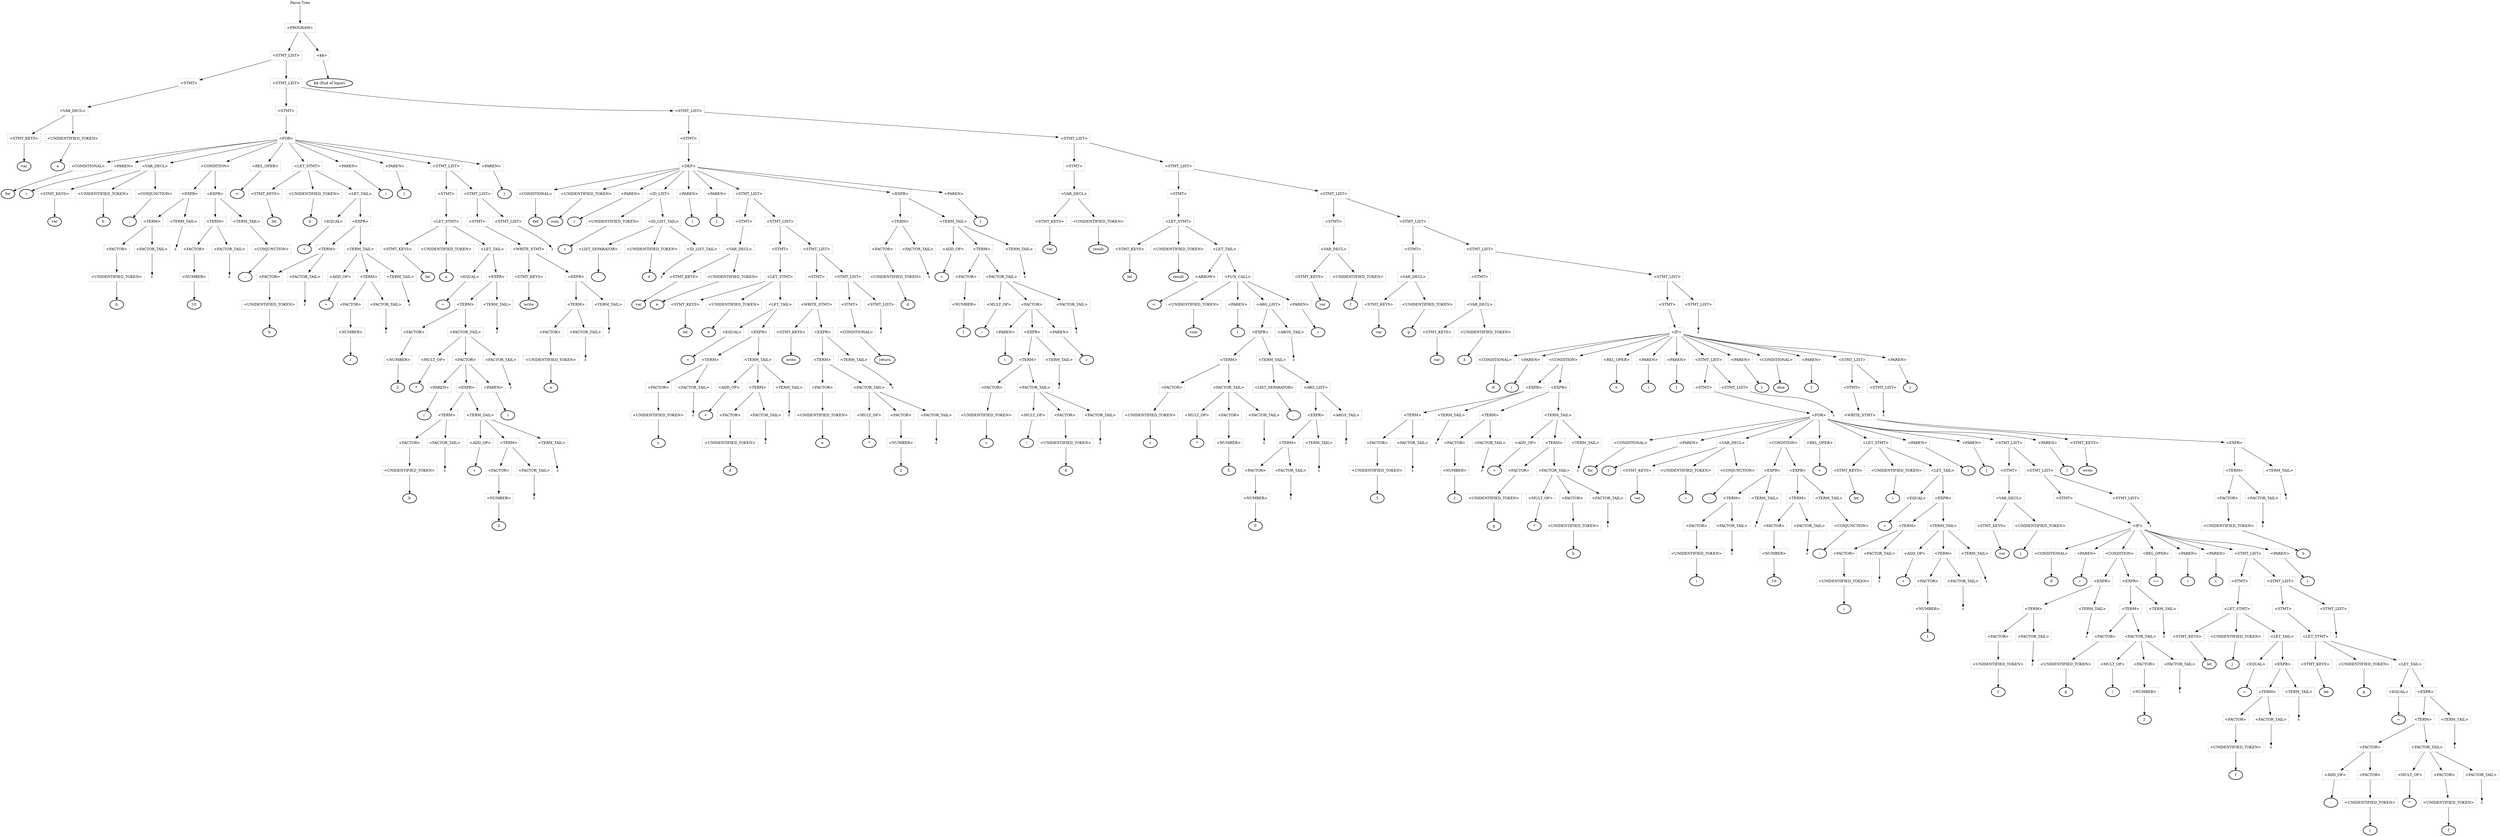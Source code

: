 digraph ParseTree {
graph[ranksep=1];
node[shape=rect,style=dotted];

0[label="Parse Tree",shape=plain];
0->{1[label="<PROGRAM>"]};
1->{2[label="<STMT_LIST>"]};
2->{3[label="<STMT>"]};
3->{4[label="<VAR_DECL>"]};
4->{5[label="<STMT_KEYS>"]};
5->{6[label="var",shape=oval,style=bold]};
4->{7[label="<UNIDENTIFIED_TOKEN>"]};
7->{8[label="a",shape=oval,style=bold]};
2->{9[label="<STMT_LIST>"]};
9->{10[label="<STMT>"]};
10->{11[label="<FOR>"]};
11->{12[label="<CONDITIONAL>"]};
12->{13[label="for",shape=oval,style=bold]};
11->{14[label="<PAREN>"]};
14->{15[label="(",shape=oval,style=bold]};
11->{16[label="<VAR_DECL>"]};
16->{17[label="<STMT_KEYS>"]};
17->{18[label="var",shape=oval,style=bold]};
16->{19[label="<UNIDENTIFIED_TOKEN>"]};
19->{20[label="b",shape=oval,style=bold]};
16->{21[label="<CONJUNCTION>"]};
21->{22[label=";",shape=oval,style=bold]};
11->{23[label="<CONDITION>"]};
23->{24[label="<EXPR>"]};
24->{25[label="<TERM>"]};
25->{26[label="<FACTOR>"]};
26->{27[label="<UNIDENTIFIED_TOKEN>"]};
27->{28[label="b",shape=oval,style=bold]};
25->{29[label="<FACTOR_TAIL>"]};
29->{30[label="&epsilon;",shape=plain]};
24->{31[label="<TERM_TAIL>"]};
31->{32[label="&epsilon;",shape=plain]};
11->{33[label="<REL_OPER>"]};
33->{34[label="<",shape=oval,style=bold]};
23->{35[label="<EXPR>"]};
35->{36[label="<TERM>"]};
36->{37[label="<FACTOR>"]};
37->{38[label="<NUMBER>"]};
38->{39[label="10",shape=oval,style=bold]};
36->{40[label="<FACTOR_TAIL>"]};
40->{41[label="&epsilon;",shape=plain]};
35->{42[label="<TERM_TAIL>"]};
42->{43[label="<CONJUNCTION>"]};
43->{44[label=";",shape=oval,style=bold]};
11->{45[label="<LET_STMT>"]};
45->{46[label="<STMT_KEYS>"]};
46->{47[label="let",shape=oval,style=bold]};
45->{48[label="<UNIDENTIFIED_TOKEN>"]};
48->{49[label="b",shape=oval,style=bold]};
45->{50[label="<LET_TAIL>"]};
50->{51[label="<EQUAL>"]};
51->{52[label="=",shape=oval,style=bold]};
50->{53[label="<EXPR>"]};
53->{54[label="<TERM>"]};
54->{55[label="<FACTOR>"]};
55->{56[label="<UNIDENTIFIED_TOKEN>"]};
56->{57[label="b",shape=oval,style=bold]};
54->{58[label="<FACTOR_TAIL>"]};
58->{59[label="&epsilon;",shape=plain]};
53->{60[label="<TERM_TAIL>"]};
60->{61[label="<ADD_OP>"]};
61->{62[label="+",shape=oval,style=bold]};
60->{63[label="<TERM>"]};
63->{64[label="<FACTOR>"]};
64->{65[label="<NUMBER>"]};
65->{66[label="1",shape=oval,style=bold]};
63->{67[label="<FACTOR_TAIL>"]};
67->{68[label="&epsilon;",shape=plain]};
60->{69[label="<TERM_TAIL>"]};
69->{70[label="&epsilon;",shape=plain]};
11->{71[label="<PAREN>"]};
71->{72[label=")",shape=oval,style=bold]};
11->{73[label="<PAREN>"]};
73->{74[label="{",shape=oval,style=bold]};
11->{75[label="<STMT_LIST>"]};
75->{76[label="<STMT>"]};
76->{77[label="<LET_STMT>"]};
77->{78[label="<STMT_KEYS>"]};
78->{79[label="let",shape=oval,style=bold]};
77->{80[label="<UNIDENTIFIED_TOKEN>"]};
80->{81[label="a",shape=oval,style=bold]};
77->{82[label="<LET_TAIL>"]};
82->{83[label="<EQUAL>"]};
83->{84[label="=",shape=oval,style=bold]};
82->{85[label="<EXPR>"]};
85->{86[label="<TERM>"]};
86->{87[label="<FACTOR>"]};
87->{88[label="<NUMBER>"]};
88->{89[label="2",shape=oval,style=bold]};
86->{90[label="<FACTOR_TAIL>"]};
90->{91[label="<MULT_OP>"]};
91->{92[label="*",shape=oval,style=bold]};
90->{93[label="<FACTOR>"]};
93->{94[label="<PAREN>"]};
94->{95[label="(",shape=oval,style=bold]};
93->{96[label="<EXPR>"]};
96->{97[label="<TERM>"]};
97->{98[label="<FACTOR>"]};
98->{99[label="<UNIDENTIFIED_TOKEN>"]};
99->{100[label="b",shape=oval,style=bold]};
97->{101[label="<FACTOR_TAIL>"]};
101->{102[label="&epsilon;",shape=plain]};
96->{103[label="<TERM_TAIL>"]};
103->{104[label="<ADD_OP>"]};
104->{105[label="+",shape=oval,style=bold]};
103->{106[label="<TERM>"]};
106->{107[label="<FACTOR>"]};
107->{108[label="<NUMBER>"]};
108->{109[label="3",shape=oval,style=bold]};
106->{110[label="<FACTOR_TAIL>"]};
110->{111[label="&epsilon;",shape=plain]};
103->{112[label="<TERM_TAIL>"]};
112->{113[label="&epsilon;",shape=plain]};
93->{114[label="<PAREN>"]};
114->{115[label=")",shape=oval,style=bold]};
90->{116[label="<FACTOR_TAIL>"]};
116->{117[label="&epsilon;",shape=plain]};
85->{118[label="<TERM_TAIL>"]};
118->{119[label="&epsilon;",shape=plain]};
75->{120[label="<STMT_LIST>"]};
120->{121[label="<STMT>"]};
121->{122[label="<WRITE_STMT>"]};
122->{123[label="<STMT_KEYS>"]};
123->{124[label="write",shape=oval,style=bold]};
122->{125[label="<EXPR>"]};
125->{126[label="<TERM>"]};
126->{127[label="<FACTOR>"]};
127->{128[label="<UNIDENTIFIED_TOKEN>"]};
128->{129[label="a",shape=oval,style=bold]};
126->{130[label="<FACTOR_TAIL>"]};
130->{131[label="&epsilon;",shape=plain]};
125->{132[label="<TERM_TAIL>"]};
132->{133[label="&epsilon;",shape=plain]};
120->{134[label="<STMT_LIST>"]};
134->{135[label="&epsilon;",shape=plain]};
11->{136[label="<PAREN>"]};
136->{137[label="}",shape=oval,style=bold]};
9->{138[label="<STMT_LIST>"]};
138->{139[label="<STMT>"]};
139->{140[label="<DEF>"]};
140->{141[label="<CONDITIONAL>"]};
141->{142[label="def",shape=oval,style=bold]};
140->{143[label="<UNIDENTIFIED_TOKEN>"]};
143->{144[label="sum",shape=oval,style=bold]};
140->{145[label="<PAREN>"]};
145->{146[label="(",shape=oval,style=bold]};
140->{147[label="<ID_LIST>"]};
147->{148[label="<UNIDENTIFIED_TOKEN>"]};
148->{149[label="c",shape=oval,style=bold]};
147->{150[label="<ID_LIST_TAIL>"]};
150->{151[label="<LIST_SEPARATOR>"]};
151->{152[label=",",shape=oval,style=bold]};
150->{153[label="<UNIDENTIFIED_TOKEN>"]};
153->{154[label="d",shape=oval,style=bold]};
150->{155[label="<ID_LIST_TAIL>"]};
155->{156[label="&epsilon;",shape=plain]};
140->{157[label="<PAREN>"]};
157->{158[label=")",shape=oval,style=bold]};
140->{159[label="<PAREN>"]};
159->{160[label="{",shape=oval,style=bold]};
140->{161[label="<STMT_LIST>"]};
161->{162[label="<STMT>"]};
162->{163[label="<VAR_DECL>"]};
163->{164[label="<STMT_KEYS>"]};
164->{165[label="var",shape=oval,style=bold]};
163->{166[label="<UNIDENTIFIED_TOKEN>"]};
166->{167[label="e",shape=oval,style=bold]};
161->{168[label="<STMT_LIST>"]};
168->{169[label="<STMT>"]};
169->{170[label="<LET_STMT>"]};
170->{171[label="<STMT_KEYS>"]};
171->{172[label="let",shape=oval,style=bold]};
170->{173[label="<UNIDENTIFIED_TOKEN>"]};
173->{174[label="e",shape=oval,style=bold]};
170->{175[label="<LET_TAIL>"]};
175->{176[label="<EQUAL>"]};
176->{177[label="=",shape=oval,style=bold]};
175->{178[label="<EXPR>"]};
178->{179[label="<TERM>"]};
179->{180[label="<FACTOR>"]};
180->{181[label="<UNIDENTIFIED_TOKEN>"]};
181->{182[label="c",shape=oval,style=bold]};
179->{183[label="<FACTOR_TAIL>"]};
183->{184[label="&epsilon;",shape=plain]};
178->{185[label="<TERM_TAIL>"]};
185->{186[label="<ADD_OP>"]};
186->{187[label="+",shape=oval,style=bold]};
185->{188[label="<TERM>"]};
188->{189[label="<FACTOR>"]};
189->{190[label="<UNIDENTIFIED_TOKEN>"]};
190->{191[label="d",shape=oval,style=bold]};
188->{192[label="<FACTOR_TAIL>"]};
192->{193[label="&epsilon;",shape=plain]};
185->{194[label="<TERM_TAIL>"]};
194->{195[label="&epsilon;",shape=plain]};
168->{196[label="<STMT_LIST>"]};
196->{197[label="<STMT>"]};
197->{198[label="<WRITE_STMT>"]};
198->{199[label="<STMT_KEYS>"]};
199->{200[label="write",shape=oval,style=bold]};
198->{201[label="<EXPR>"]};
201->{202[label="<TERM>"]};
202->{203[label="<FACTOR>"]};
203->{204[label="<UNIDENTIFIED_TOKEN>"]};
204->{205[label="e",shape=oval,style=bold]};
202->{206[label="<FACTOR_TAIL>"]};
206->{207[label="<MULT_OP>"]};
207->{208[label="*",shape=oval,style=bold]};
206->{209[label="<FACTOR>"]};
209->{210[label="<NUMBER>"]};
210->{211[label="2",shape=oval,style=bold]};
206->{212[label="<FACTOR_TAIL>"]};
212->{213[label="&epsilon;",shape=plain]};
201->{214[label="<TERM_TAIL>"]};
214->{215[label="&epsilon;",shape=plain]};
196->{216[label="<STMT_LIST>"]};
216->{217[label="<STMT>"]};
217->{218[label="<CONDITIONAL>"]};
218->{219[label="return",shape=oval,style=bold]};
216->{220[label="<STMT_LIST>"]};
220->{221[label="&epsilon;",shape=plain]};
140->{222[label="<EXPR>"]};
222->{223[label="<TERM>"]};
223->{224[label="<FACTOR>"]};
224->{225[label="<UNIDENTIFIED_TOKEN>"]};
225->{226[label="d",shape=oval,style=bold]};
223->{227[label="<FACTOR_TAIL>"]};
227->{228[label="&epsilon;",shape=plain]};
222->{229[label="<TERM_TAIL>"]};
229->{230[label="<ADD_OP>"]};
230->{231[label="+",shape=oval,style=bold]};
229->{232[label="<TERM>"]};
232->{233[label="<FACTOR>"]};
233->{234[label="<NUMBER>"]};
234->{235[label="1",shape=oval,style=bold]};
232->{236[label="<FACTOR_TAIL>"]};
236->{237[label="<MULT_OP>"]};
237->{238[label="/",shape=oval,style=bold]};
236->{239[label="<FACTOR>"]};
239->{240[label="<PAREN>"]};
240->{241[label="(",shape=oval,style=bold]};
239->{242[label="<EXPR>"]};
242->{243[label="<TERM>"]};
243->{244[label="<FACTOR>"]};
244->{245[label="<UNIDENTIFIED_TOKEN>"]};
245->{246[label="c",shape=oval,style=bold]};
243->{247[label="<FACTOR_TAIL>"]};
247->{248[label="<MULT_OP>"]};
248->{249[label="/",shape=oval,style=bold]};
247->{250[label="<FACTOR>"]};
250->{251[label="<UNIDENTIFIED_TOKEN>"]};
251->{252[label="d",shape=oval,style=bold]};
247->{253[label="<FACTOR_TAIL>"]};
253->{254[label="&epsilon;",shape=plain]};
242->{255[label="<TERM_TAIL>"]};
255->{256[label="&epsilon;",shape=plain]};
239->{257[label="<PAREN>"]};
257->{258[label=")",shape=oval,style=bold]};
236->{259[label="<FACTOR_TAIL>"]};
259->{260[label="&epsilon;",shape=plain]};
229->{261[label="<TERM_TAIL>"]};
261->{262[label="&epsilon;",shape=plain]};
140->{263[label="<PAREN>"]};
263->{264[label="}",shape=oval,style=bold]};
138->{265[label="<STMT_LIST>"]};
265->{266[label="<STMT>"]};
266->{267[label="<VAR_DECL>"]};
267->{268[label="<STMT_KEYS>"]};
268->{269[label="var",shape=oval,style=bold]};
267->{270[label="<UNIDENTIFIED_TOKEN>"]};
270->{271[label="result",shape=oval,style=bold]};
265->{272[label="<STMT_LIST>"]};
272->{273[label="<STMT>"]};
273->{274[label="<LET_STMT>"]};
274->{275[label="<STMT_KEYS>"]};
275->{276[label="let",shape=oval,style=bold]};
274->{277[label="<UNIDENTIFIED_TOKEN>"]};
277->{278[label="result",shape=oval,style=bold]};
274->{279[label="<LET_TAIL>"]};
279->{280[label="<ARROW>"]};
280->{281[label="<-",shape=oval,style=bold]};
279->{282[label="<FUN_CALL>"]};
282->{283[label="<UNIDENTIFIED_TOKEN>"]};
283->{284[label="sum",shape=oval,style=bold]};
282->{285[label="<PAREN>"]};
285->{286[label="(",shape=oval,style=bold]};
282->{287[label="<ARG_LIST>"]};
287->{288[label="<EXPR>"]};
288->{289[label="<TERM>"]};
289->{290[label="<FACTOR>"]};
290->{291[label="<UNIDENTIFIED_TOKEN>"]};
291->{292[label="c",shape=oval,style=bold]};
289->{293[label="<FACTOR_TAIL>"]};
293->{294[label="<MULT_OP>"]};
294->{295[label="*",shape=oval,style=bold]};
293->{296[label="<FACTOR>"]};
296->{297[label="<NUMBER>"]};
297->{298[label="5",shape=oval,style=bold]};
293->{299[label="<FACTOR_TAIL>"]};
299->{300[label="&epsilon;",shape=plain]};
288->{301[label="<TERM_TAIL>"]};
301->{302[label="<LIST_SEPARATOR>"]};
302->{303[label=",",shape=oval,style=bold]};
301->{304[label="<ARG_LIST>"]};
304->{305[label="<EXPR>"]};
305->{306[label="<TERM>"]};
306->{307[label="<FACTOR>"]};
307->{308[label="<NUMBER>"]};
308->{309[label="0",shape=oval,style=bold]};
306->{310[label="<FACTOR_TAIL>"]};
310->{311[label="&epsilon;",shape=plain]};
305->{312[label="<TERM_TAIL>"]};
312->{313[label="&epsilon;",shape=plain]};
304->{314[label="<ARGS_TAIL>"]};
314->{315[label="&epsilon;",shape=plain]};
287->{316[label="<ARGS_TAIL>"]};
316->{317[label="&epsilon;",shape=plain]};
282->{318[label="<PAREN>"]};
318->{319[label=")",shape=oval,style=bold]};
272->{320[label="<STMT_LIST>"]};
320->{321[label="<STMT>"]};
321->{322[label="<VAR_DECL>"]};
322->{323[label="<STMT_KEYS>"]};
323->{324[label="var",shape=oval,style=bold]};
322->{325[label="<UNIDENTIFIED_TOKEN>"]};
325->{326[label="f",shape=oval,style=bold]};
320->{327[label="<STMT_LIST>"]};
327->{328[label="<STMT>"]};
328->{329[label="<VAR_DECL>"]};
329->{330[label="<STMT_KEYS>"]};
330->{331[label="var",shape=oval,style=bold]};
329->{332[label="<UNIDENTIFIED_TOKEN>"]};
332->{333[label="g",shape=oval,style=bold]};
327->{334[label="<STMT_LIST>"]};
334->{335[label="<STMT>"]};
335->{336[label="<VAR_DECL>"]};
336->{337[label="<STMT_KEYS>"]};
337->{338[label="var",shape=oval,style=bold]};
336->{339[label="<UNIDENTIFIED_TOKEN>"]};
339->{340[label="h",shape=oval,style=bold]};
334->{341[label="<STMT_LIST>"]};
341->{342[label="<STMT>"]};
342->{343[label="<IF>"]};
343->{344[label="<CONDITIONAL>"]};
344->{345[label="if",shape=oval,style=bold]};
343->{346[label="<PAREN>"]};
346->{347[label="(",shape=oval,style=bold]};
343->{348[label="<CONDITION>"]};
348->{349[label="<EXPR>"]};
349->{350[label="<TERM>"]};
350->{351[label="<FACTOR>"]};
351->{352[label="<UNIDENTIFIED_TOKEN>"]};
352->{353[label="f",shape=oval,style=bold]};
350->{354[label="<FACTOR_TAIL>"]};
354->{355[label="&epsilon;",shape=plain]};
349->{356[label="<TERM_TAIL>"]};
356->{357[label="&epsilon;",shape=plain]};
343->{358[label="<REL_OPER>"]};
358->{359[label="<",shape=oval,style=bold]};
348->{360[label="<EXPR>"]};
360->{361[label="<TERM>"]};
361->{362[label="<FACTOR>"]};
362->{363[label="<NUMBER>"]};
363->{364[label="1",shape=oval,style=bold]};
361->{365[label="<FACTOR_TAIL>"]};
365->{366[label="&epsilon;",shape=plain]};
360->{367[label="<TERM_TAIL>"]};
367->{368[label="<ADD_OP>"]};
368->{369[label="+",shape=oval,style=bold]};
367->{370[label="<TERM>"]};
370->{371[label="<FACTOR>"]};
371->{372[label="<UNIDENTIFIED_TOKEN>"]};
372->{373[label="g",shape=oval,style=bold]};
370->{374[label="<FACTOR_TAIL>"]};
374->{375[label="<MULT_OP>"]};
375->{376[label="*",shape=oval,style=bold]};
374->{377[label="<FACTOR>"]};
377->{378[label="<UNIDENTIFIED_TOKEN>"]};
378->{379[label="h",shape=oval,style=bold]};
374->{380[label="<FACTOR_TAIL>"]};
380->{381[label="&epsilon;",shape=plain]};
367->{382[label="<TERM_TAIL>"]};
382->{383[label="&epsilon;",shape=plain]};
343->{384[label="<PAREN>"]};
384->{385[label=")",shape=oval,style=bold]};
343->{386[label="<PAREN>"]};
386->{387[label="{",shape=oval,style=bold]};
343->{388[label="<STMT_LIST>"]};
388->{389[label="<STMT>"]};
389->{390[label="<FOR>"]};
390->{391[label="<CONDITIONAL>"]};
391->{392[label="for",shape=oval,style=bold]};
390->{393[label="<PAREN>"]};
393->{394[label="(",shape=oval,style=bold]};
390->{395[label="<VAR_DECL>"]};
395->{396[label="<STMT_KEYS>"]};
396->{397[label="var",shape=oval,style=bold]};
395->{398[label="<UNIDENTIFIED_TOKEN>"]};
398->{399[label="i",shape=oval,style=bold]};
395->{400[label="<CONJUNCTION>"]};
400->{401[label=";",shape=oval,style=bold]};
390->{402[label="<CONDITION>"]};
402->{403[label="<EXPR>"]};
403->{404[label="<TERM>"]};
404->{405[label="<FACTOR>"]};
405->{406[label="<UNIDENTIFIED_TOKEN>"]};
406->{407[label="i",shape=oval,style=bold]};
404->{408[label="<FACTOR_TAIL>"]};
408->{409[label="&epsilon;",shape=plain]};
403->{410[label="<TERM_TAIL>"]};
410->{411[label="&epsilon;",shape=plain]};
390->{412[label="<REL_OPER>"]};
412->{413[label="<",shape=oval,style=bold]};
402->{414[label="<EXPR>"]};
414->{415[label="<TERM>"]};
415->{416[label="<FACTOR>"]};
416->{417[label="<NUMBER>"]};
417->{418[label="10",shape=oval,style=bold]};
415->{419[label="<FACTOR_TAIL>"]};
419->{420[label="&epsilon;",shape=plain]};
414->{421[label="<TERM_TAIL>"]};
421->{422[label="<CONJUNCTION>"]};
422->{423[label=";",shape=oval,style=bold]};
390->{424[label="<LET_STMT>"]};
424->{425[label="<STMT_KEYS>"]};
425->{426[label="let",shape=oval,style=bold]};
424->{427[label="<UNIDENTIFIED_TOKEN>"]};
427->{428[label="i",shape=oval,style=bold]};
424->{429[label="<LET_TAIL>"]};
429->{430[label="<EQUAL>"]};
430->{431[label="=",shape=oval,style=bold]};
429->{432[label="<EXPR>"]};
432->{433[label="<TERM>"]};
433->{434[label="<FACTOR>"]};
434->{435[label="<UNIDENTIFIED_TOKEN>"]};
435->{436[label="i",shape=oval,style=bold]};
433->{437[label="<FACTOR_TAIL>"]};
437->{438[label="&epsilon;",shape=plain]};
432->{439[label="<TERM_TAIL>"]};
439->{440[label="<ADD_OP>"]};
440->{441[label="+",shape=oval,style=bold]};
439->{442[label="<TERM>"]};
442->{443[label="<FACTOR>"]};
443->{444[label="<NUMBER>"]};
444->{445[label="1",shape=oval,style=bold]};
442->{446[label="<FACTOR_TAIL>"]};
446->{447[label="&epsilon;",shape=plain]};
439->{448[label="<TERM_TAIL>"]};
448->{449[label="&epsilon;",shape=plain]};
390->{450[label="<PAREN>"]};
450->{451[label=")",shape=oval,style=bold]};
390->{452[label="<PAREN>"]};
452->{453[label="{",shape=oval,style=bold]};
390->{454[label="<STMT_LIST>"]};
454->{455[label="<STMT>"]};
455->{456[label="<VAR_DECL>"]};
456->{457[label="<STMT_KEYS>"]};
457->{458[label="var",shape=oval,style=bold]};
456->{459[label="<UNIDENTIFIED_TOKEN>"]};
459->{460[label="j",shape=oval,style=bold]};
454->{461[label="<STMT_LIST>"]};
461->{462[label="<STMT>"]};
462->{463[label="<IF>"]};
463->{464[label="<CONDITIONAL>"]};
464->{465[label="if",shape=oval,style=bold]};
463->{466[label="<PAREN>"]};
466->{467[label="(",shape=oval,style=bold]};
463->{468[label="<CONDITION>"]};
468->{469[label="<EXPR>"]};
469->{470[label="<TERM>"]};
470->{471[label="<FACTOR>"]};
471->{472[label="<UNIDENTIFIED_TOKEN>"]};
472->{473[label="f",shape=oval,style=bold]};
470->{474[label="<FACTOR_TAIL>"]};
474->{475[label="&epsilon;",shape=plain]};
469->{476[label="<TERM_TAIL>"]};
476->{477[label="&epsilon;",shape=plain]};
463->{478[label="<REL_OPER>"]};
478->{479[label="==",shape=oval,style=bold]};
468->{480[label="<EXPR>"]};
480->{481[label="<TERM>"]};
481->{482[label="<FACTOR>"]};
482->{483[label="<UNIDENTIFIED_TOKEN>"]};
483->{484[label="g",shape=oval,style=bold]};
481->{485[label="<FACTOR_TAIL>"]};
485->{486[label="<MULT_OP>"]};
486->{487[label="/",shape=oval,style=bold]};
485->{488[label="<FACTOR>"]};
488->{489[label="<NUMBER>"]};
489->{490[label="2",shape=oval,style=bold]};
485->{491[label="<FACTOR_TAIL>"]};
491->{492[label="&epsilon;",shape=plain]};
480->{493[label="<TERM_TAIL>"]};
493->{494[label="&epsilon;",shape=plain]};
463->{495[label="<PAREN>"]};
495->{496[label=")",shape=oval,style=bold]};
463->{497[label="<PAREN>"]};
497->{498[label="{",shape=oval,style=bold]};
463->{499[label="<STMT_LIST>"]};
499->{500[label="<STMT>"]};
500->{501[label="<LET_STMT>"]};
501->{502[label="<STMT_KEYS>"]};
502->{503[label="let",shape=oval,style=bold]};
501->{504[label="<UNIDENTIFIED_TOKEN>"]};
504->{505[label="j",shape=oval,style=bold]};
501->{506[label="<LET_TAIL>"]};
506->{507[label="<EQUAL>"]};
507->{508[label="=",shape=oval,style=bold]};
506->{509[label="<EXPR>"]};
509->{510[label="<TERM>"]};
510->{511[label="<FACTOR>"]};
511->{512[label="<UNIDENTIFIED_TOKEN>"]};
512->{513[label="f",shape=oval,style=bold]};
510->{514[label="<FACTOR_TAIL>"]};
514->{515[label="&epsilon;",shape=plain]};
509->{516[label="<TERM_TAIL>"]};
516->{517[label="&epsilon;",shape=plain]};
499->{518[label="<STMT_LIST>"]};
518->{519[label="<STMT>"]};
519->{520[label="<LET_STMT>"]};
520->{521[label="<STMT_KEYS>"]};
521->{522[label="let",shape=oval,style=bold]};
520->{523[label="<UNIDENTIFIED_TOKEN>"]};
523->{524[label="g",shape=oval,style=bold]};
520->{525[label="<LET_TAIL>"]};
525->{526[label="<EQUAL>"]};
526->{527[label="=",shape=oval,style=bold]};
525->{528[label="<EXPR>"]};
528->{529[label="<TERM>"]};
529->{530[label="<FACTOR>"]};
530->{531[label="<ADD_OP>"]};
531->{532[label="-",shape=oval,style=bold]};
530->{533[label="<FACTOR>"]};
533->{534[label="<UNIDENTIFIED_TOKEN>"]};
534->{535[label="j",shape=oval,style=bold]};
529->{536[label="<FACTOR_TAIL>"]};
536->{537[label="<MULT_OP>"]};
537->{538[label="*",shape=oval,style=bold]};
536->{539[label="<FACTOR>"]};
539->{540[label="<UNIDENTIFIED_TOKEN>"]};
540->{541[label="f",shape=oval,style=bold]};
536->{542[label="<FACTOR_TAIL>"]};
542->{543[label="&epsilon;",shape=plain]};
528->{544[label="<TERM_TAIL>"]};
544->{545[label="&epsilon;",shape=plain]};
518->{546[label="<STMT_LIST>"]};
546->{547[label="&epsilon;",shape=plain]};
463->{548[label="<PAREN>"]};
548->{549[label="}",shape=oval,style=bold]};
461->{550[label="<STMT_LIST>"]};
550->{551[label="&epsilon;",shape=plain]};
390->{552[label="<PAREN>"]};
552->{553[label="}",shape=oval,style=bold]};
388->{554[label="<STMT_LIST>"]};
554->{555[label="&epsilon;",shape=plain]};
343->{556[label="<PAREN>"]};
556->{557[label="}",shape=oval,style=bold]};
343->{558[label="<CONDITIONAL>"]};
558->{559[label="else",shape=oval,style=bold]};
343->{560[label="<PAREN>"]};
560->{561[label="{",shape=oval,style=bold]};
343->{562[label="<STMT_LIST>"]};
562->{563[label="<STMT>"]};
563->{564[label="<WRITE_STMT>"]};
564->{565[label="<STMT_KEYS>"]};
565->{566[label="write",shape=oval,style=bold]};
564->{567[label="<EXPR>"]};
567->{568[label="<TERM>"]};
568->{569[label="<FACTOR>"]};
569->{570[label="<UNIDENTIFIED_TOKEN>"]};
570->{571[label="h",shape=oval,style=bold]};
568->{572[label="<FACTOR_TAIL>"]};
572->{573[label="&epsilon;",shape=plain]};
567->{574[label="<TERM_TAIL>"]};
574->{575[label="&epsilon;",shape=plain]};
562->{576[label="<STMT_LIST>"]};
576->{577[label="&epsilon;",shape=plain]};
343->{578[label="<PAREN>"]};
578->{579[label="}",shape=oval,style=bold]};
341->{580[label="<STMT_LIST>"]};
580->{581[label="&epsilon;",shape=plain]};
1->{582[label="<$$>"]};
582->{583[label="$$ (End of Input)",shape=oval,style=bold]};
}